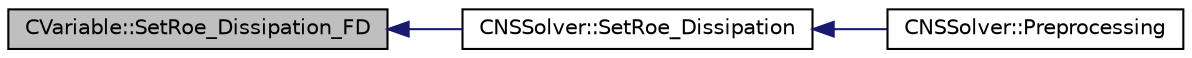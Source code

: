 digraph "CVariable::SetRoe_Dissipation_FD"
{
  edge [fontname="Helvetica",fontsize="10",labelfontname="Helvetica",labelfontsize="10"];
  node [fontname="Helvetica",fontsize="10",shape=record];
  rankdir="LR";
  Node5682 [label="CVariable::SetRoe_Dissipation_FD",height=0.2,width=0.4,color="black", fillcolor="grey75", style="filled", fontcolor="black"];
  Node5682 -> Node5683 [dir="back",color="midnightblue",fontsize="10",style="solid",fontname="Helvetica"];
  Node5683 [label="CNSSolver::SetRoe_Dissipation",height=0.2,width=0.4,color="black", fillcolor="white", style="filled",URL="$class_c_n_s_solver.html#a00e58d4ca2020dcbf449003c71dab6a2",tooltip="A virtual member. "];
  Node5683 -> Node5684 [dir="back",color="midnightblue",fontsize="10",style="solid",fontname="Helvetica"];
  Node5684 [label="CNSSolver::Preprocessing",height=0.2,width=0.4,color="black", fillcolor="white", style="filled",URL="$class_c_n_s_solver.html#a028c83d18cf8520dff2f9628d8a04e4b",tooltip="Restart residual and compute gradients. "];
}
